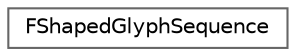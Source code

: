 digraph "Graphical Class Hierarchy"
{
 // INTERACTIVE_SVG=YES
 // LATEX_PDF_SIZE
  bgcolor="transparent";
  edge [fontname=Helvetica,fontsize=10,labelfontname=Helvetica,labelfontsize=10];
  node [fontname=Helvetica,fontsize=10,shape=box,height=0.2,width=0.4];
  rankdir="LR";
  Node0 [id="Node000000",label="FShapedGlyphSequence",height=0.2,width=0.4,color="grey40", fillcolor="white", style="filled",URL="$dd/d4a/classFShapedGlyphSequence.html",tooltip="Information for rendering a shaped text sequence."];
}
